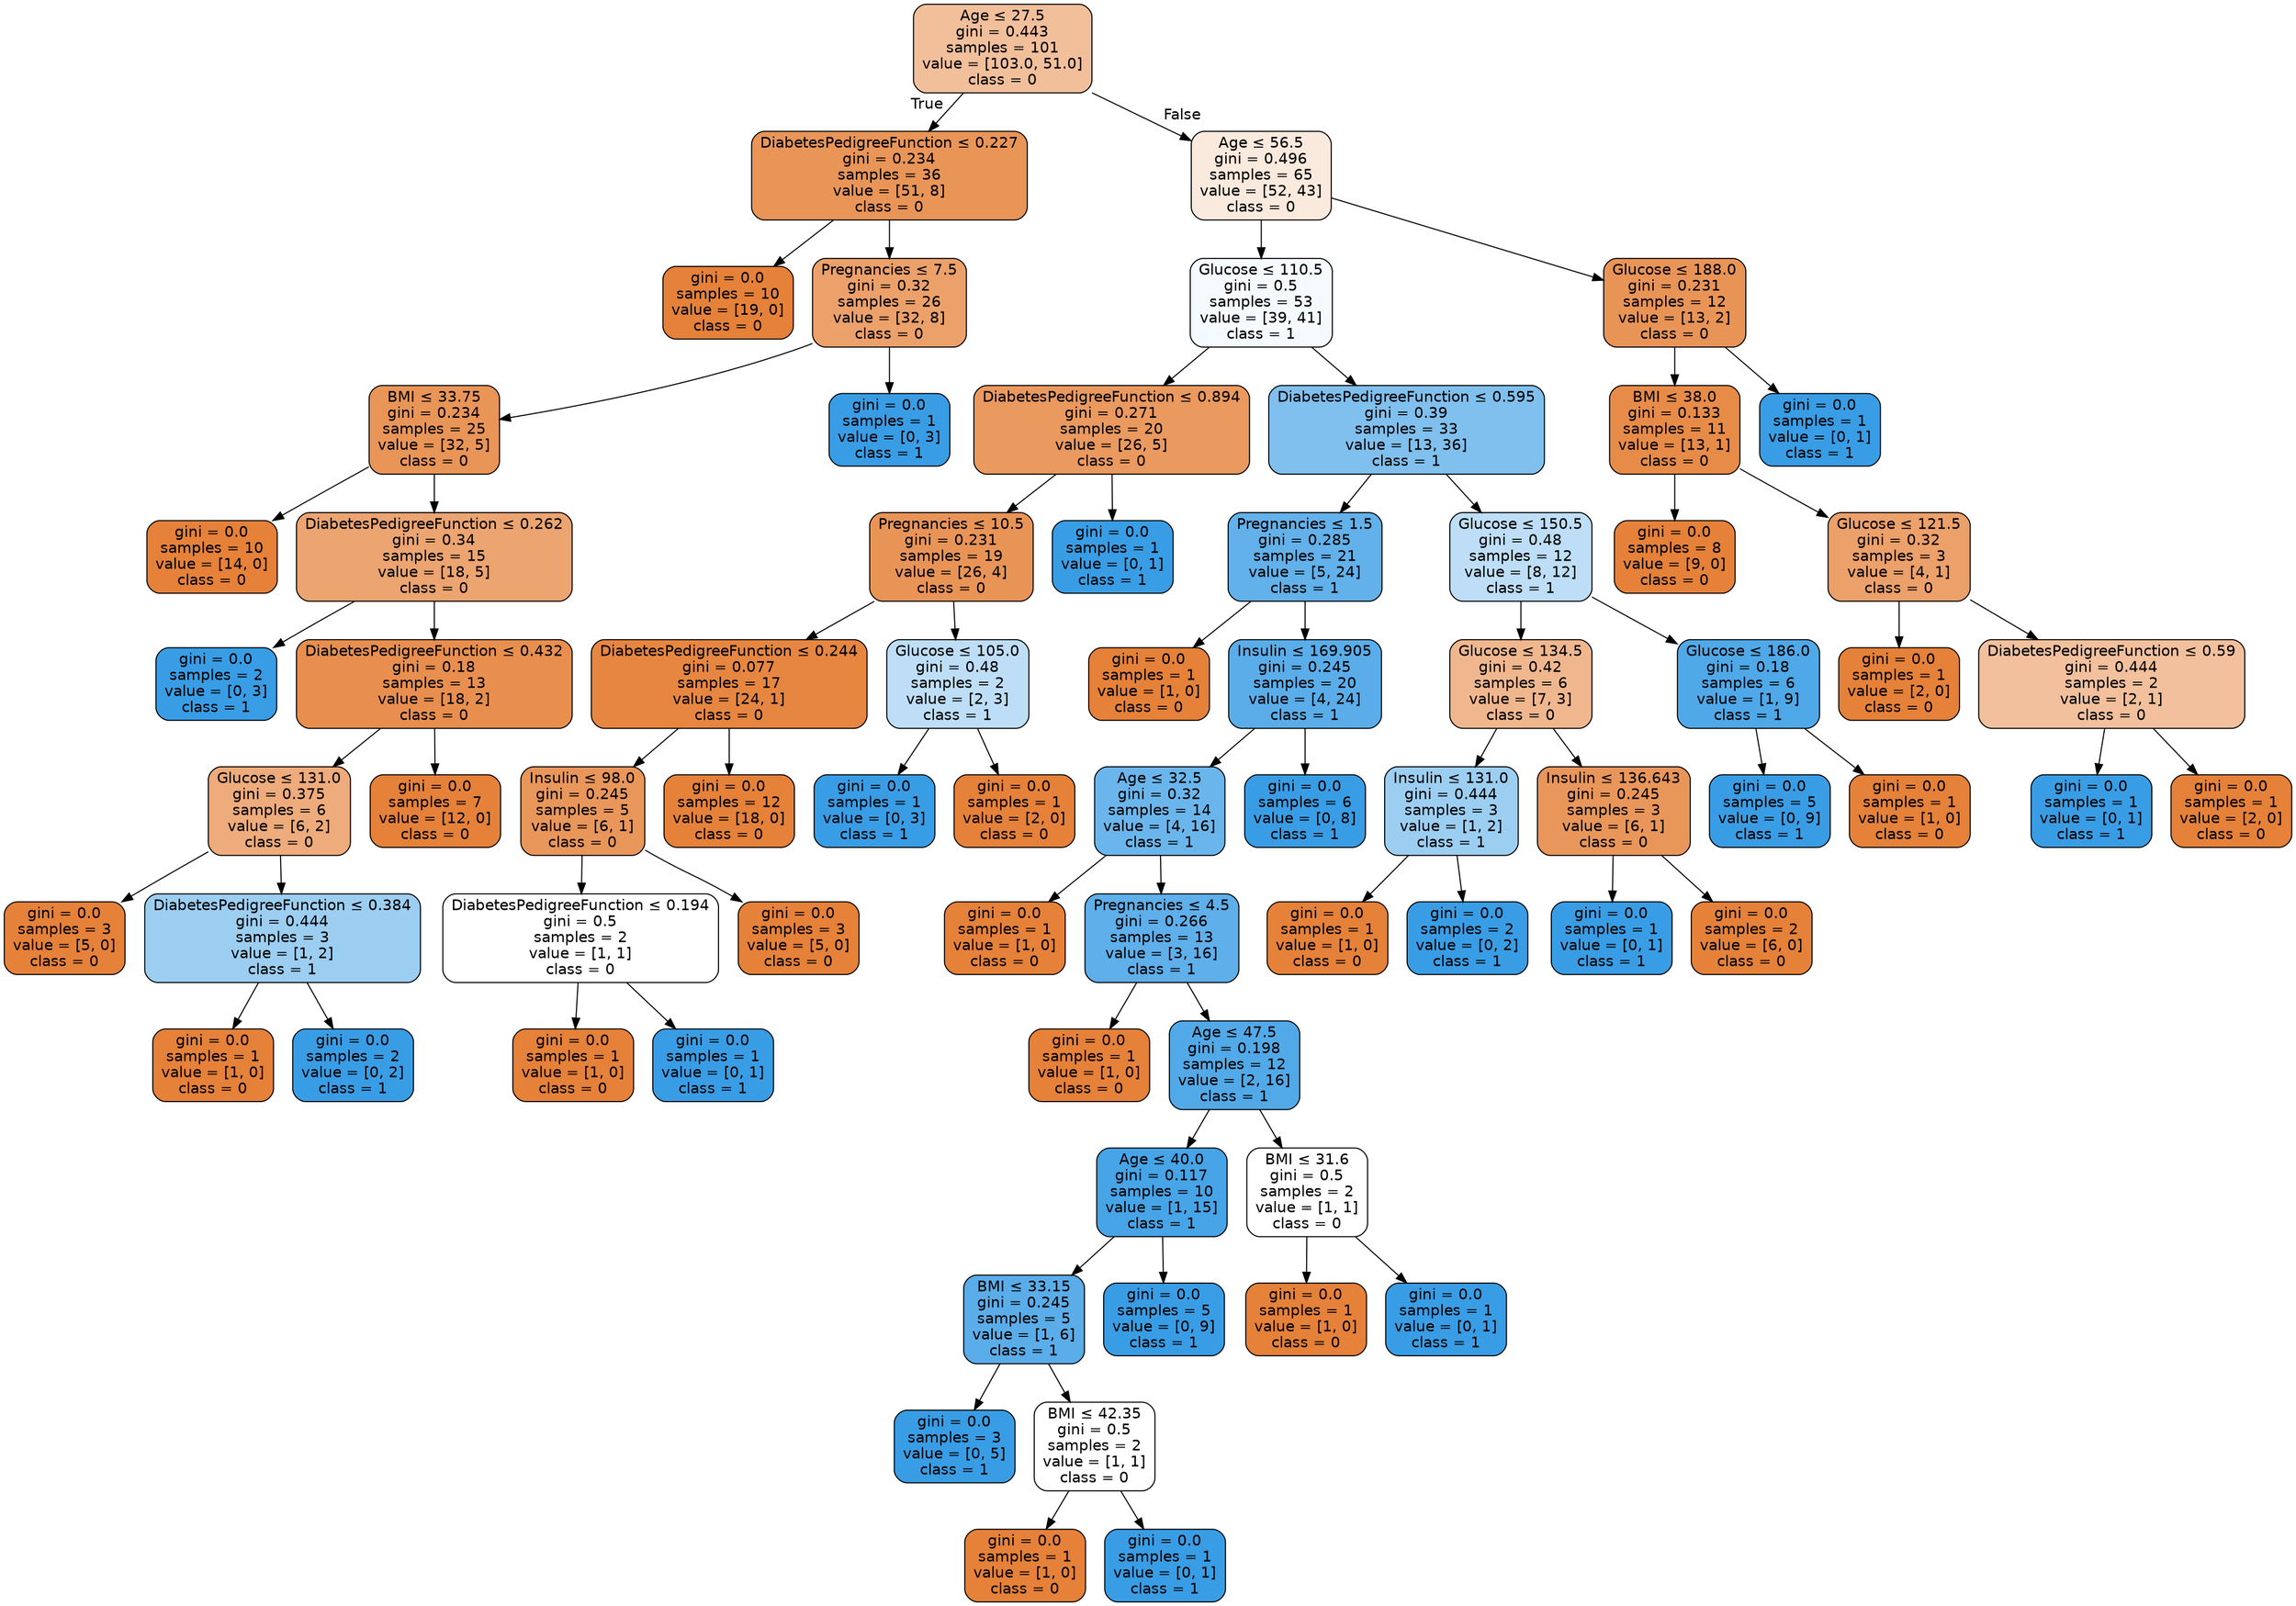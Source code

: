 digraph Tree {
node [shape=box, style="filled, rounded", color="black", fontname="helvetica"] ;
edge [fontname="helvetica"] ;
0 [label=<Age &le; 27.5<br/>gini = 0.443<br/>samples = 101<br/>value = [103.0, 51.0]<br/>class = 0>, fillcolor="#f2bf9b"] ;
1 [label=<DiabetesPedigreeFunction &le; 0.227<br/>gini = 0.234<br/>samples = 36<br/>value = [51, 8]<br/>class = 0>, fillcolor="#e99558"] ;
0 -> 1 [labeldistance=2.5, labelangle=45, headlabel="True"] ;
2 [label=<gini = 0.0<br/>samples = 10<br/>value = [19, 0]<br/>class = 0>, fillcolor="#e58139"] ;
1 -> 2 ;
3 [label=<Pregnancies &le; 7.5<br/>gini = 0.32<br/>samples = 26<br/>value = [32, 8]<br/>class = 0>, fillcolor="#eca06a"] ;
1 -> 3 ;
4 [label=<BMI &le; 33.75<br/>gini = 0.234<br/>samples = 25<br/>value = [32, 5]<br/>class = 0>, fillcolor="#e99558"] ;
3 -> 4 ;
5 [label=<gini = 0.0<br/>samples = 10<br/>value = [14, 0]<br/>class = 0>, fillcolor="#e58139"] ;
4 -> 5 ;
6 [label=<DiabetesPedigreeFunction &le; 0.262<br/>gini = 0.34<br/>samples = 15<br/>value = [18, 5]<br/>class = 0>, fillcolor="#eca470"] ;
4 -> 6 ;
7 [label=<gini = 0.0<br/>samples = 2<br/>value = [0, 3]<br/>class = 1>, fillcolor="#399de5"] ;
6 -> 7 ;
8 [label=<DiabetesPedigreeFunction &le; 0.432<br/>gini = 0.18<br/>samples = 13<br/>value = [18, 2]<br/>class = 0>, fillcolor="#e88f4f"] ;
6 -> 8 ;
9 [label=<Glucose &le; 131.0<br/>gini = 0.375<br/>samples = 6<br/>value = [6, 2]<br/>class = 0>, fillcolor="#eeab7b"] ;
8 -> 9 ;
10 [label=<gini = 0.0<br/>samples = 3<br/>value = [5, 0]<br/>class = 0>, fillcolor="#e58139"] ;
9 -> 10 ;
11 [label=<DiabetesPedigreeFunction &le; 0.384<br/>gini = 0.444<br/>samples = 3<br/>value = [1, 2]<br/>class = 1>, fillcolor="#9ccef2"] ;
9 -> 11 ;
12 [label=<gini = 0.0<br/>samples = 1<br/>value = [1, 0]<br/>class = 0>, fillcolor="#e58139"] ;
11 -> 12 ;
13 [label=<gini = 0.0<br/>samples = 2<br/>value = [0, 2]<br/>class = 1>, fillcolor="#399de5"] ;
11 -> 13 ;
14 [label=<gini = 0.0<br/>samples = 7<br/>value = [12, 0]<br/>class = 0>, fillcolor="#e58139"] ;
8 -> 14 ;
15 [label=<gini = 0.0<br/>samples = 1<br/>value = [0, 3]<br/>class = 1>, fillcolor="#399de5"] ;
3 -> 15 ;
16 [label=<Age &le; 56.5<br/>gini = 0.496<br/>samples = 65<br/>value = [52, 43]<br/>class = 0>, fillcolor="#fae9dd"] ;
0 -> 16 [labeldistance=2.5, labelangle=-45, headlabel="False"] ;
17 [label=<Glucose &le; 110.5<br/>gini = 0.5<br/>samples = 53<br/>value = [39, 41]<br/>class = 1>, fillcolor="#f5fafe"] ;
16 -> 17 ;
18 [label=<DiabetesPedigreeFunction &le; 0.894<br/>gini = 0.271<br/>samples = 20<br/>value = [26, 5]<br/>class = 0>, fillcolor="#ea995f"] ;
17 -> 18 ;
19 [label=<Pregnancies &le; 10.5<br/>gini = 0.231<br/>samples = 19<br/>value = [26, 4]<br/>class = 0>, fillcolor="#e99457"] ;
18 -> 19 ;
20 [label=<DiabetesPedigreeFunction &le; 0.244<br/>gini = 0.077<br/>samples = 17<br/>value = [24, 1]<br/>class = 0>, fillcolor="#e68641"] ;
19 -> 20 ;
21 [label=<Insulin &le; 98.0<br/>gini = 0.245<br/>samples = 5<br/>value = [6, 1]<br/>class = 0>, fillcolor="#e9965a"] ;
20 -> 21 ;
22 [label=<DiabetesPedigreeFunction &le; 0.194<br/>gini = 0.5<br/>samples = 2<br/>value = [1, 1]<br/>class = 0>, fillcolor="#ffffff"] ;
21 -> 22 ;
23 [label=<gini = 0.0<br/>samples = 1<br/>value = [1, 0]<br/>class = 0>, fillcolor="#e58139"] ;
22 -> 23 ;
24 [label=<gini = 0.0<br/>samples = 1<br/>value = [0, 1]<br/>class = 1>, fillcolor="#399de5"] ;
22 -> 24 ;
25 [label=<gini = 0.0<br/>samples = 3<br/>value = [5, 0]<br/>class = 0>, fillcolor="#e58139"] ;
21 -> 25 ;
26 [label=<gini = 0.0<br/>samples = 12<br/>value = [18, 0]<br/>class = 0>, fillcolor="#e58139"] ;
20 -> 26 ;
27 [label=<Glucose &le; 105.0<br/>gini = 0.48<br/>samples = 2<br/>value = [2, 3]<br/>class = 1>, fillcolor="#bddef6"] ;
19 -> 27 ;
28 [label=<gini = 0.0<br/>samples = 1<br/>value = [0, 3]<br/>class = 1>, fillcolor="#399de5"] ;
27 -> 28 ;
29 [label=<gini = 0.0<br/>samples = 1<br/>value = [2, 0]<br/>class = 0>, fillcolor="#e58139"] ;
27 -> 29 ;
30 [label=<gini = 0.0<br/>samples = 1<br/>value = [0, 1]<br/>class = 1>, fillcolor="#399de5"] ;
18 -> 30 ;
31 [label=<DiabetesPedigreeFunction &le; 0.595<br/>gini = 0.39<br/>samples = 33<br/>value = [13, 36]<br/>class = 1>, fillcolor="#80c0ee"] ;
17 -> 31 ;
32 [label=<Pregnancies &le; 1.5<br/>gini = 0.285<br/>samples = 21<br/>value = [5, 24]<br/>class = 1>, fillcolor="#62b1ea"] ;
31 -> 32 ;
33 [label=<gini = 0.0<br/>samples = 1<br/>value = [1, 0]<br/>class = 0>, fillcolor="#e58139"] ;
32 -> 33 ;
34 [label=<Insulin &le; 169.905<br/>gini = 0.245<br/>samples = 20<br/>value = [4, 24]<br/>class = 1>, fillcolor="#5aade9"] ;
32 -> 34 ;
35 [label=<Age &le; 32.5<br/>gini = 0.32<br/>samples = 14<br/>value = [4, 16]<br/>class = 1>, fillcolor="#6ab6ec"] ;
34 -> 35 ;
36 [label=<gini = 0.0<br/>samples = 1<br/>value = [1, 0]<br/>class = 0>, fillcolor="#e58139"] ;
35 -> 36 ;
37 [label=<Pregnancies &le; 4.5<br/>gini = 0.266<br/>samples = 13<br/>value = [3, 16]<br/>class = 1>, fillcolor="#5eafea"] ;
35 -> 37 ;
38 [label=<gini = 0.0<br/>samples = 1<br/>value = [1, 0]<br/>class = 0>, fillcolor="#e58139"] ;
37 -> 38 ;
39 [label=<Age &le; 47.5<br/>gini = 0.198<br/>samples = 12<br/>value = [2, 16]<br/>class = 1>, fillcolor="#52a9e8"] ;
37 -> 39 ;
40 [label=<Age &le; 40.0<br/>gini = 0.117<br/>samples = 10<br/>value = [1, 15]<br/>class = 1>, fillcolor="#46a4e7"] ;
39 -> 40 ;
41 [label=<BMI &le; 33.15<br/>gini = 0.245<br/>samples = 5<br/>value = [1, 6]<br/>class = 1>, fillcolor="#5aade9"] ;
40 -> 41 ;
42 [label=<gini = 0.0<br/>samples = 3<br/>value = [0, 5]<br/>class = 1>, fillcolor="#399de5"] ;
41 -> 42 ;
43 [label=<BMI &le; 42.35<br/>gini = 0.5<br/>samples = 2<br/>value = [1, 1]<br/>class = 0>, fillcolor="#ffffff"] ;
41 -> 43 ;
44 [label=<gini = 0.0<br/>samples = 1<br/>value = [1, 0]<br/>class = 0>, fillcolor="#e58139"] ;
43 -> 44 ;
45 [label=<gini = 0.0<br/>samples = 1<br/>value = [0, 1]<br/>class = 1>, fillcolor="#399de5"] ;
43 -> 45 ;
46 [label=<gini = 0.0<br/>samples = 5<br/>value = [0, 9]<br/>class = 1>, fillcolor="#399de5"] ;
40 -> 46 ;
47 [label=<BMI &le; 31.6<br/>gini = 0.5<br/>samples = 2<br/>value = [1, 1]<br/>class = 0>, fillcolor="#ffffff"] ;
39 -> 47 ;
48 [label=<gini = 0.0<br/>samples = 1<br/>value = [1, 0]<br/>class = 0>, fillcolor="#e58139"] ;
47 -> 48 ;
49 [label=<gini = 0.0<br/>samples = 1<br/>value = [0, 1]<br/>class = 1>, fillcolor="#399de5"] ;
47 -> 49 ;
50 [label=<gini = 0.0<br/>samples = 6<br/>value = [0, 8]<br/>class = 1>, fillcolor="#399de5"] ;
34 -> 50 ;
51 [label=<Glucose &le; 150.5<br/>gini = 0.48<br/>samples = 12<br/>value = [8, 12]<br/>class = 1>, fillcolor="#bddef6"] ;
31 -> 51 ;
52 [label=<Glucose &le; 134.5<br/>gini = 0.42<br/>samples = 6<br/>value = [7, 3]<br/>class = 0>, fillcolor="#f0b78e"] ;
51 -> 52 ;
53 [label=<Insulin &le; 131.0<br/>gini = 0.444<br/>samples = 3<br/>value = [1, 2]<br/>class = 1>, fillcolor="#9ccef2"] ;
52 -> 53 ;
54 [label=<gini = 0.0<br/>samples = 1<br/>value = [1, 0]<br/>class = 0>, fillcolor="#e58139"] ;
53 -> 54 ;
55 [label=<gini = 0.0<br/>samples = 2<br/>value = [0, 2]<br/>class = 1>, fillcolor="#399de5"] ;
53 -> 55 ;
56 [label=<Insulin &le; 136.643<br/>gini = 0.245<br/>samples = 3<br/>value = [6, 1]<br/>class = 0>, fillcolor="#e9965a"] ;
52 -> 56 ;
57 [label=<gini = 0.0<br/>samples = 1<br/>value = [0, 1]<br/>class = 1>, fillcolor="#399de5"] ;
56 -> 57 ;
58 [label=<gini = 0.0<br/>samples = 2<br/>value = [6, 0]<br/>class = 0>, fillcolor="#e58139"] ;
56 -> 58 ;
59 [label=<Glucose &le; 186.0<br/>gini = 0.18<br/>samples = 6<br/>value = [1, 9]<br/>class = 1>, fillcolor="#4fa8e8"] ;
51 -> 59 ;
60 [label=<gini = 0.0<br/>samples = 5<br/>value = [0, 9]<br/>class = 1>, fillcolor="#399de5"] ;
59 -> 60 ;
61 [label=<gini = 0.0<br/>samples = 1<br/>value = [1, 0]<br/>class = 0>, fillcolor="#e58139"] ;
59 -> 61 ;
62 [label=<Glucose &le; 188.0<br/>gini = 0.231<br/>samples = 12<br/>value = [13, 2]<br/>class = 0>, fillcolor="#e99457"] ;
16 -> 62 ;
63 [label=<BMI &le; 38.0<br/>gini = 0.133<br/>samples = 11<br/>value = [13, 1]<br/>class = 0>, fillcolor="#e78b48"] ;
62 -> 63 ;
64 [label=<gini = 0.0<br/>samples = 8<br/>value = [9, 0]<br/>class = 0>, fillcolor="#e58139"] ;
63 -> 64 ;
65 [label=<Glucose &le; 121.5<br/>gini = 0.32<br/>samples = 3<br/>value = [4, 1]<br/>class = 0>, fillcolor="#eca06a"] ;
63 -> 65 ;
66 [label=<gini = 0.0<br/>samples = 1<br/>value = [2, 0]<br/>class = 0>, fillcolor="#e58139"] ;
65 -> 66 ;
67 [label=<DiabetesPedigreeFunction &le; 0.59<br/>gini = 0.444<br/>samples = 2<br/>value = [2, 1]<br/>class = 0>, fillcolor="#f2c09c"] ;
65 -> 67 ;
68 [label=<gini = 0.0<br/>samples = 1<br/>value = [0, 1]<br/>class = 1>, fillcolor="#399de5"] ;
67 -> 68 ;
69 [label=<gini = 0.0<br/>samples = 1<br/>value = [2, 0]<br/>class = 0>, fillcolor="#e58139"] ;
67 -> 69 ;
70 [label=<gini = 0.0<br/>samples = 1<br/>value = [0, 1]<br/>class = 1>, fillcolor="#399de5"] ;
62 -> 70 ;
}